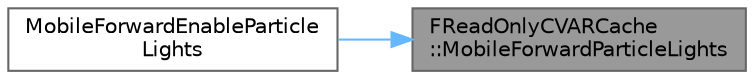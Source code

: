digraph "FReadOnlyCVARCache::MobileForwardParticleLights"
{
 // INTERACTIVE_SVG=YES
 // LATEX_PDF_SIZE
  bgcolor="transparent";
  edge [fontname=Helvetica,fontsize=10,labelfontname=Helvetica,labelfontsize=10];
  node [fontname=Helvetica,fontsize=10,shape=box,height=0.2,width=0.4];
  rankdir="RL";
  Node1 [id="Node000001",label="FReadOnlyCVARCache\l::MobileForwardParticleLights",height=0.2,width=0.4,color="gray40", fillcolor="grey60", style="filled", fontcolor="black",tooltip=" "];
  Node1 -> Node2 [id="edge1_Node000001_Node000002",dir="back",color="steelblue1",style="solid",tooltip=" "];
  Node2 [id="Node000002",label="MobileForwardEnableParticle\lLights",height=0.2,width=0.4,color="grey40", fillcolor="white", style="filled",URL="$d7/d1b/RenderUtils_8h.html#a48a6e0f0aa9d2c52a775388fdcf03ced",tooltip=" "];
}
